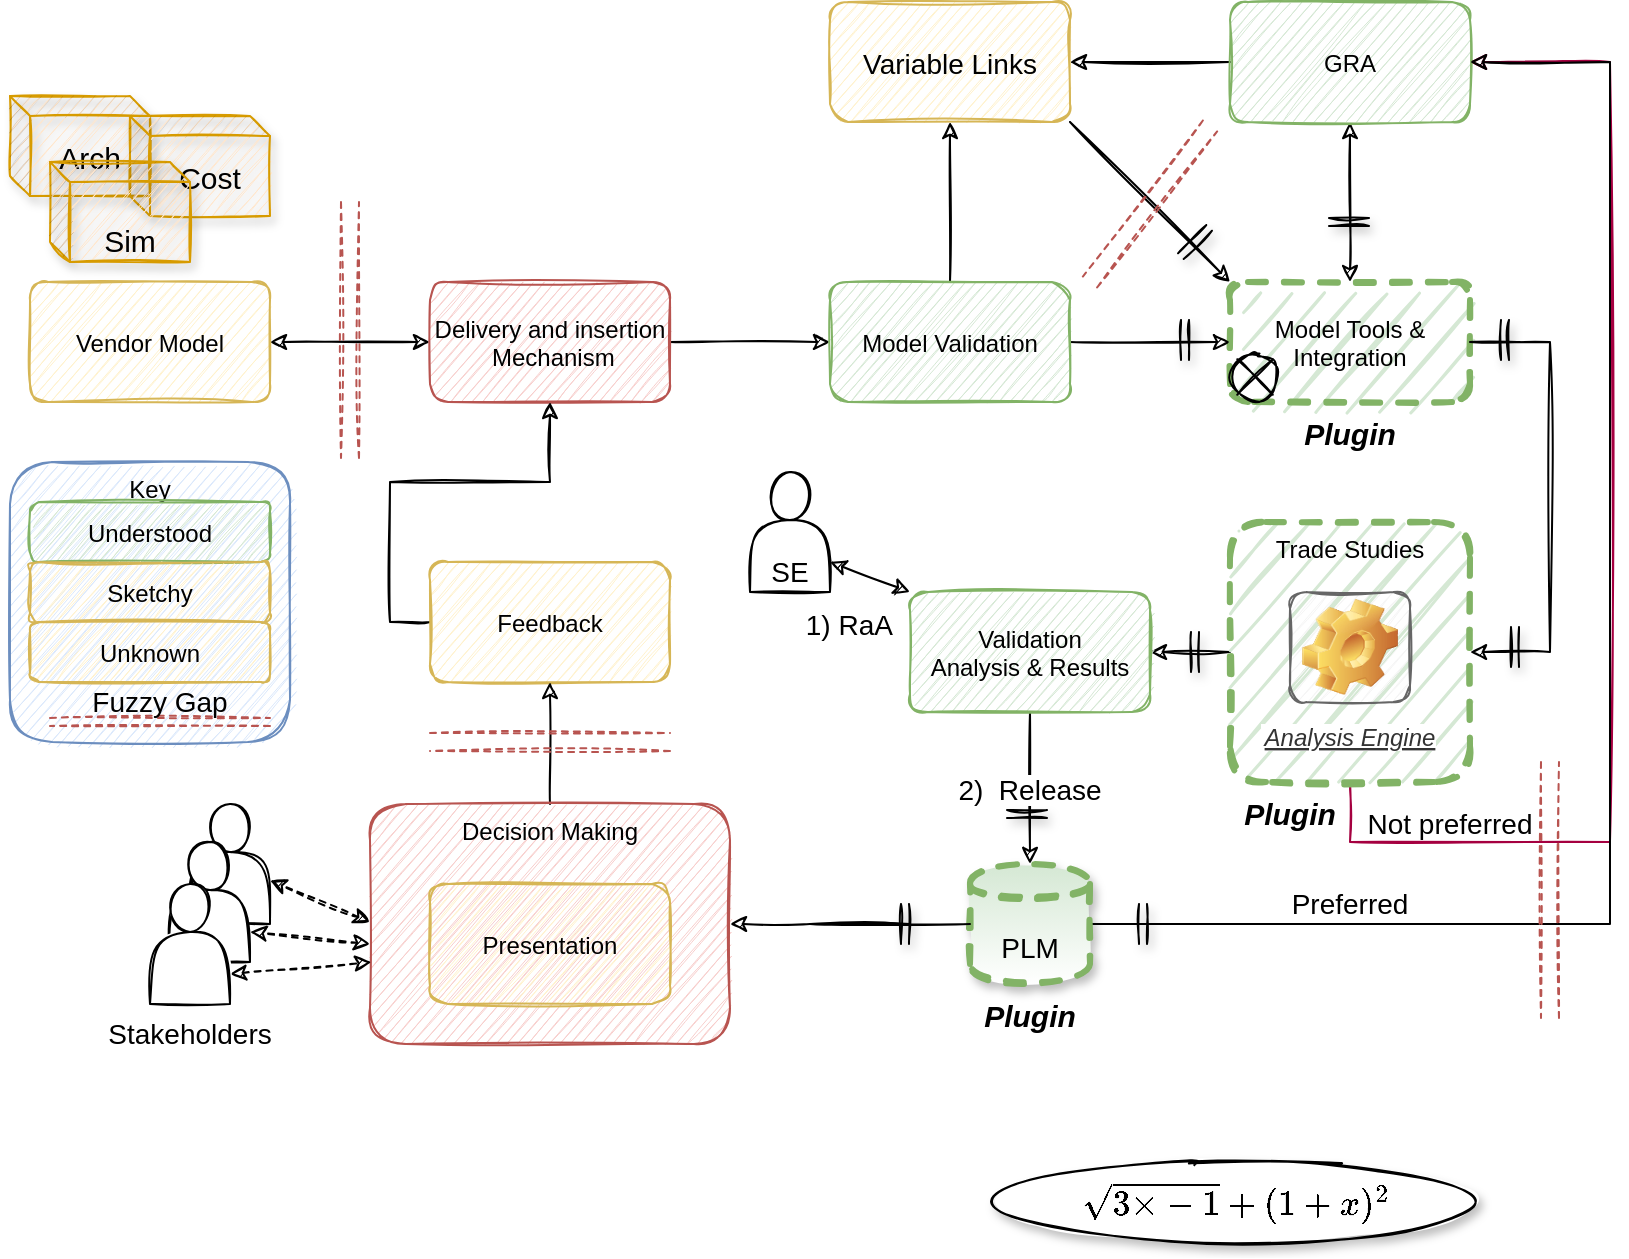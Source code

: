 <mxfile version="15.8.7" type="embed"><diagram id="q2ykQ4Qo8PlrupaQouNI" name="Page-1"><mxGraphModel dx="1633" dy="706" grid="1" gridSize="10" guides="1" tooltips="1" connect="1" arrows="1" fold="1" page="1" pageScale="1" pageWidth="1100" pageHeight="850" background="none" math="1" shadow="0"><root><mxCell id="0"/><mxCell id="1" parent="0"/><mxCell id="104" style="edgeStyle=none;rounded=1;sketch=1;orthogonalLoop=1;jettySize=auto;exitX=0;exitY=0;exitDx=0;exitDy=0;entryX=1;entryY=1;entryDx=0;entryDy=0;labelBackgroundColor=none;fontSize=12;startArrow=classic;startFill=1;endArrow=none;endFill=0;strokeWidth=1;" edge="1" parent="1" source="40" target="89"><mxGeometry relative="1" as="geometry"/></mxCell><mxCell id="40" value="Model Tools &amp; &#10;Integration" style="rounded=1;sketch=1;glass=0;shadow=0;fillColor=#d5e8d4;strokeColor=#82b366;strokeWidth=3;dashed=1;" vertex="1" parent="1"><mxGeometry x="760" y="290" width="120" height="60" as="geometry"/></mxCell><mxCell id="87" value="" style="shape=sumEllipse;perimeter=ellipsePerimeter;backgroundOutline=1;shadow=0;glass=0;sketch=1;fontSize=14;fillColor=none;" vertex="1" parent="1"><mxGeometry x="760" y="325" width="25" height="25" as="geometry"/></mxCell><mxCell id="37" value="" style="edgeStyle=orthogonalEdgeStyle;rounded=0;sketch=1;orthogonalLoop=1;jettySize=auto;startArrow=classic;startFill=1;" edge="1" parent="1" source="35" target="36"><mxGeometry relative="1" as="geometry"/></mxCell><mxCell id="35" value="Vendor Model" style="rounded=1;sketch=1;glass=0;shadow=0;fillColor=#fff2cc;strokeColor=#d6b656;" vertex="1" parent="1"><mxGeometry x="160" y="290" width="120" height="60" as="geometry"/></mxCell><mxCell id="39" value="" style="edgeStyle=orthogonalEdgeStyle;rounded=0;sketch=1;orthogonalLoop=1;jettySize=auto;" edge="1" parent="1" source="36" target="38"><mxGeometry relative="1" as="geometry"/></mxCell><mxCell id="36" value="Delivery and insertion&#10; Mechanism" style="rounded=1;sketch=1;glass=0;shadow=0;fillColor=#f8cecc;strokeColor=#b85450;" vertex="1" parent="1"><mxGeometry x="360" y="290" width="120" height="60" as="geometry"/></mxCell><mxCell id="41" value="" style="edgeStyle=orthogonalEdgeStyle;rounded=0;sketch=1;orthogonalLoop=1;jettySize=auto;" edge="1" parent="1" source="38" target="40"><mxGeometry relative="1" as="geometry"/></mxCell><mxCell id="107" style="edgeStyle=none;rounded=1;sketch=1;orthogonalLoop=1;jettySize=auto;exitX=0.5;exitY=0;exitDx=0;exitDy=0;entryX=0.5;entryY=1;entryDx=0;entryDy=0;labelBackgroundColor=none;fontSize=12;startArrow=none;startFill=0;endArrow=classic;endFill=1;strokeWidth=1;" edge="1" parent="1" source="38" target="89"><mxGeometry relative="1" as="geometry"/></mxCell><mxCell id="38" value="Model Validation" style="rounded=1;sketch=1;glass=0;shadow=0;fillColor=#d5e8d4;strokeColor=#82b366;" vertex="1" parent="1"><mxGeometry x="560" y="290" width="120" height="60" as="geometry"/></mxCell><mxCell id="45" value="" style="edgeStyle=orthogonalEdgeStyle;rounded=0;sketch=1;orthogonalLoop=1;jettySize=auto;startArrow=classic;startFill=1;" edge="1" parent="1" source="40" target="44"><mxGeometry relative="1" as="geometry"/></mxCell><mxCell id="59" style="edgeStyle=orthogonalEdgeStyle;rounded=0;sketch=1;orthogonalLoop=1;jettySize=auto;exitX=1;exitY=0.5;exitDx=0;exitDy=0;entryX=1;entryY=0.5;entryDx=0;entryDy=0;startArrow=none;startFill=0;" edge="1" parent="1" source="40" target="42"><mxGeometry relative="1" as="geometry"><Array as="points"><mxPoint x="920" y="320"/><mxPoint x="920" y="475"/></Array></mxGeometry></mxCell><mxCell id="51" value="" style="edgeStyle=orthogonalEdgeStyle;rounded=0;sketch=1;orthogonalLoop=1;jettySize=auto;startArrow=none;startFill=0;" edge="1" parent="1" source="42" target="50"><mxGeometry relative="1" as="geometry"/></mxCell><mxCell id="99" value="Not preferred" style="edgeStyle=orthogonalEdgeStyle;rounded=0;sketch=1;orthogonalLoop=1;jettySize=auto;exitX=0.5;exitY=1;exitDx=0;exitDy=0;labelBackgroundColor=none;fontSize=14;startArrow=none;startFill=0;endArrow=classic;endFill=1;strokeWidth=1;fillColor=#d80073;strokeColor=#A50040;" edge="1" parent="1" source="42"><mxGeometry x="-0.742" y="10" relative="1" as="geometry"><mxPoint x="880" y="180" as="targetPoint"/><Array as="points"><mxPoint x="820" y="570"/><mxPoint x="950" y="570"/><mxPoint x="950" y="180"/></Array><mxPoint as="offset"/></mxGeometry></mxCell><mxCell id="42" value="Trade Studies" style="rounded=1;sketch=1;glass=0;shadow=0;fillColor=#d5e8d4;strokeColor=#82b366;verticalAlign=top;strokeWidth=3;dashed=1;" vertex="1" parent="1"><mxGeometry x="760" y="410" width="120" height="130" as="geometry"/></mxCell><mxCell id="105" style="edgeStyle=none;rounded=1;sketch=1;orthogonalLoop=1;jettySize=auto;exitX=0;exitY=0.5;exitDx=0;exitDy=0;entryX=1;entryY=0.5;entryDx=0;entryDy=0;labelBackgroundColor=none;fontSize=12;startArrow=none;startFill=0;endArrow=classic;endFill=1;strokeWidth=1;" edge="1" parent="1" source="44" target="89"><mxGeometry relative="1" as="geometry"/></mxCell><mxCell id="44" value="GRA" style="rounded=1;sketch=1;glass=0;shadow=0;fillColor=#d5e8d4;strokeColor=#82b366;" vertex="1" parent="1"><mxGeometry x="760" y="150" width="120" height="60" as="geometry"/></mxCell><mxCell id="88" value="2)  Release" style="edgeStyle=orthogonalEdgeStyle;rounded=0;sketch=1;orthogonalLoop=1;jettySize=auto;entryX=0.5;entryY=0;entryDx=0;entryDy=0;fontSize=14;startArrow=none;startFill=0;endArrow=classic;endFill=1;strokeWidth=1;" edge="1" parent="1" source="50" target="81"><mxGeometry relative="1" as="geometry"/></mxCell><mxCell id="92" value="1) RaA" style="rounded=0;sketch=1;orthogonalLoop=1;jettySize=auto;exitX=0;exitY=0;exitDx=0;exitDy=0;entryX=1;entryY=0.75;entryDx=0;entryDy=0;labelBackgroundColor=none;fontSize=14;startArrow=classic;startFill=1;endArrow=classic;endFill=1;strokeWidth=1;" edge="1" parent="1" source="50" target="91"><mxGeometry x="0.069" y="25" relative="1" as="geometry"><mxPoint as="offset"/></mxGeometry></mxCell><mxCell id="50" value="Validation&#10;Analysis &amp; Results" style="rounded=1;sketch=1;glass=0;shadow=0;fillColor=#d5e8d4;strokeColor=#82b366;" vertex="1" parent="1"><mxGeometry x="600" y="445" width="120" height="60" as="geometry"/></mxCell><mxCell id="58" style="edgeStyle=orthogonalEdgeStyle;rounded=0;sketch=1;orthogonalLoop=1;jettySize=auto;exitX=0;exitY=0.5;exitDx=0;exitDy=0;entryX=0.5;entryY=1;entryDx=0;entryDy=0;startArrow=none;startFill=0;" edge="1" parent="1" source="52" target="36"><mxGeometry relative="1" as="geometry"/></mxCell><mxCell id="52" value="Feedback" style="rounded=1;sketch=1;glass=0;shadow=0;fillColor=#fff2cc;strokeColor=#d6b656;" vertex="1" parent="1"><mxGeometry x="360" y="430" width="120" height="60" as="geometry"/></mxCell><mxCell id="64" style="edgeStyle=orthogonalEdgeStyle;rounded=0;sketch=1;orthogonalLoop=1;jettySize=auto;exitX=0.5;exitY=0;exitDx=0;exitDy=0;entryX=0.5;entryY=1;entryDx=0;entryDy=0;startArrow=none;startFill=0;" edge="1" parent="1" source="62" target="52"><mxGeometry relative="1" as="geometry"/></mxCell><mxCell id="62" value="Decision Making" style="rounded=1;sketch=1;glass=0;shadow=0;fillColor=#f8cecc;strokeColor=#b85450;verticalAlign=top;" vertex="1" parent="1"><mxGeometry x="330" y="551" width="180" height="120" as="geometry"/></mxCell><mxCell id="65" value="" style="shape=link;rounded=0;sketch=1;startArrow=none;startFill=0;fillColor=#f8cecc;strokeColor=#b85450;dashed=1;width=-9;" edge="1" parent="1"><mxGeometry width="100" relative="1" as="geometry"><mxPoint x="320" y="378" as="sourcePoint"/><mxPoint x="320" y="250" as="targetPoint"/></mxGeometry></mxCell><mxCell id="67" value="" style="shape=link;rounded=0;sketch=1;startArrow=none;startFill=0;fillColor=#f8cecc;strokeColor=#b85450;dashed=1;width=9;" edge="1" parent="1"><mxGeometry width="100" relative="1" as="geometry"><mxPoint x="360" y="520" as="sourcePoint"/><mxPoint x="480" y="520" as="targetPoint"/></mxGeometry></mxCell><mxCell id="80" style="rounded=0;sketch=1;orthogonalLoop=1;jettySize=auto;dashed=1;fontSize=14;startArrow=classic;startFill=1;strokeWidth=1;" edge="1" parent="1" target="79"><mxGeometry relative="1" as="geometry"><mxPoint x="330" y="610" as="sourcePoint"/></mxGeometry></mxCell><mxCell id="95" style="edgeStyle=none;rounded=0;sketch=1;orthogonalLoop=1;jettySize=auto;entryX=1;entryY=0.75;entryDx=0;entryDy=0;labelBackgroundColor=none;fontSize=14;startArrow=classic;startFill=1;endArrow=classic;endFill=1;strokeWidth=1;dashed=1;" edge="1" parent="1" target="93"><mxGeometry relative="1" as="geometry"><mxPoint x="330" y="621" as="sourcePoint"/></mxGeometry></mxCell><mxCell id="73" value="Presentation" style="rounded=1;sketch=1;glass=0;shadow=0;fillColor=#fff2cc;strokeColor=#d6b656;" vertex="1" parent="1"><mxGeometry x="360" y="591" width="120" height="60" as="geometry"/></mxCell><mxCell id="79" value="" style="shape=actor;shadow=0;glass=0;sketch=1;fontSize=14;" vertex="1" parent="1"><mxGeometry x="240" y="551" width="40" height="60" as="geometry"/></mxCell><mxCell id="83" style="edgeStyle=orthogonalEdgeStyle;rounded=0;sketch=1;orthogonalLoop=1;jettySize=auto;exitX=0;exitY=0.5;exitDx=0;exitDy=0;entryX=1;entryY=0.5;entryDx=0;entryDy=0;fontSize=14;startArrow=none;startFill=0;strokeWidth=1;" edge="1" parent="1" source="117" target="62"><mxGeometry relative="1" as="geometry"><Array as="points"><mxPoint x="550" y="611"/></Array></mxGeometry></mxCell><mxCell id="85" value="Preferred" style="edgeStyle=orthogonalEdgeStyle;rounded=0;sketch=1;orthogonalLoop=1;jettySize=auto;exitX=1;exitY=0.5;exitDx=0;exitDy=0;entryX=1;entryY=0.5;entryDx=0;entryDy=0;fontSize=14;startArrow=none;startFill=0;endArrow=classic;endFill=1;strokeWidth=1;" edge="1" parent="1" source="81" target="44"><mxGeometry x="-0.658" y="11" relative="1" as="geometry"><Array as="points"><mxPoint x="950" y="611"/><mxPoint x="950" y="180"/></Array><mxPoint as="offset"/></mxGeometry></mxCell><mxCell id="81" value="PLM" style="shape=datastore;shadow=1;glass=0;sketch=1;fontSize=14;fillColor=#d5e8d4;strokeColor=#82b366;strokeWidth=3;gradientColor=#ffffff;dashed=1;" vertex="1" parent="1"><mxGeometry x="630" y="581" width="60" height="60" as="geometry"/></mxCell><mxCell id="84" value="Analysis Engine" style="icon;image=img/clipart/Gear_128x128.png;shadow=0;glass=0;sketch=1;fontSize=12;fillColor=#f5f5f5;fontColor=#333333;strokeColor=#666666;fontStyle=6" vertex="1" parent="1"><mxGeometry x="790" y="445" width="60" height="55" as="geometry"/></mxCell><mxCell id="89" value="Variable Links" style="rounded=1;shadow=0;glass=0;sketch=1;fontSize=14;fillColor=#fff2cc;strokeColor=#d6b656;" vertex="1" parent="1"><mxGeometry x="560" y="150" width="120" height="60" as="geometry"/></mxCell><mxCell id="90" value="" style="group" vertex="1" connectable="0" parent="1"><mxGeometry x="150" y="380" width="140" height="140" as="geometry"/></mxCell><mxCell id="68" value="Key" style="rounded=1;sketch=1;glass=0;shadow=0;fillColor=#dae8fc;strokeColor=#6c8ebf;verticalAlign=top;" vertex="1" parent="90"><mxGeometry width="140" height="140" as="geometry"/></mxCell><mxCell id="69" value="Understood" style="rounded=1;sketch=1;glass=0;shadow=0;fillColor=#d5e8d4;strokeColor=#82b366;" vertex="1" parent="90"><mxGeometry x="10" y="20" width="120" height="30" as="geometry"/></mxCell><mxCell id="70" value="Sketchy" style="rounded=1;sketch=1;glass=0;shadow=0;fillColor=#fff2cc;strokeColor=#d6b656;" vertex="1" parent="90"><mxGeometry x="10" y="50" width="120" height="30" as="geometry"/></mxCell><mxCell id="71" value="Unknown" style="rounded=1;sketch=1;glass=0;shadow=0;fillColor=#fff2cc;strokeColor=#d6b656;" vertex="1" parent="90"><mxGeometry x="10" y="80" width="120" height="30" as="geometry"/></mxCell><mxCell id="72" value="Fuzzy Gap" style="shape=link;rounded=0;sketch=1;startArrow=none;startFill=0;fillColor=#f8cecc;strokeColor=#b85450;dashed=1;fontSize=14;labelBackgroundColor=none;verticalAlign=bottom;" edge="1" parent="90"><mxGeometry width="100" relative="1" as="geometry"><mxPoint x="130" y="130" as="sourcePoint"/><mxPoint x="20" y="130" as="targetPoint"/></mxGeometry></mxCell><mxCell id="91" value="SE" style="shape=actor;shadow=0;glass=0;sketch=1;fontSize=14;verticalAlign=bottom;" vertex="1" parent="1"><mxGeometry x="520" y="385" width="40" height="60" as="geometry"/></mxCell><mxCell id="93" value="" style="shape=actor;shadow=0;glass=0;sketch=1;fontSize=14;" vertex="1" parent="1"><mxGeometry x="230" y="570" width="40" height="60" as="geometry"/></mxCell><mxCell id="96" style="edgeStyle=none;rounded=0;sketch=1;orthogonalLoop=1;jettySize=auto;exitX=1;exitY=0.75;exitDx=0;exitDy=0;entryX=0.004;entryY=0.659;entryDx=0;entryDy=0;entryPerimeter=0;dashed=1;labelBackgroundColor=none;fontSize=14;startArrow=classic;startFill=1;endArrow=classic;endFill=1;strokeWidth=1;" edge="1" parent="1" source="94" target="62"><mxGeometry relative="1" as="geometry"/></mxCell><mxCell id="94" value="Stakeholders" style="shape=actor;shadow=0;glass=0;sketch=1;fontSize=14;verticalAlign=top;horizontal=1;labelPosition=center;verticalLabelPosition=bottom;align=center;" vertex="1" parent="1"><mxGeometry x="220" y="591" width="40" height="60" as="geometry"/></mxCell><mxCell id="100" value="" style="shape=link;rounded=0;sketch=1;startArrow=none;startFill=0;fillColor=#f8cecc;strokeColor=#b85450;dashed=1;width=-9;" edge="1" parent="1"><mxGeometry width="100" relative="1" as="geometry"><mxPoint x="920" y="658" as="sourcePoint"/><mxPoint x="920" y="530" as="targetPoint"/></mxGeometry></mxCell><mxCell id="106" value="" style="shape=link;rounded=0;sketch=1;startArrow=none;startFill=0;fillColor=#f8cecc;strokeColor=#b85450;dashed=1;width=-9;" edge="1" parent="1"><mxGeometry width="100" relative="1" as="geometry"><mxPoint x="690" y="290" as="sourcePoint"/><mxPoint x="750" y="212" as="targetPoint"/></mxGeometry></mxCell><mxCell id="114" value="Plugin" style="text;strokeColor=none;fillColor=none;align=center;verticalAlign=middle;rounded=0;shadow=1;glass=0;dashed=1;sketch=1;fillStyle=cross-hatch;fontSize=15;fontStyle=3" vertex="1" parent="1"><mxGeometry x="630" y="641" width="60" height="30" as="geometry"/></mxCell><mxCell id="115" value="Plugin" style="text;strokeColor=none;fillColor=none;align=center;verticalAlign=middle;rounded=0;shadow=1;glass=0;dashed=1;sketch=1;fillStyle=cross-hatch;fontSize=15;fontStyle=3" vertex="1" parent="1"><mxGeometry x="760" y="540" width="60" height="30" as="geometry"/></mxCell><mxCell id="116" value="Plugin" style="text;strokeColor=none;fillColor=none;align=center;verticalAlign=middle;rounded=0;shadow=1;glass=0;dashed=1;sketch=1;fillStyle=cross-hatch;fontSize=15;strokeWidth=1;fontStyle=3" vertex="1" parent="1"><mxGeometry x="790" y="350" width="60" height="30" as="geometry"/></mxCell><mxCell id="117" value="" style="verticalLabelPosition=bottom;align=center;dashed=0;verticalAlign=top;shape=mxgraph.pid.piping.double_flange;pointerEvents=1;shadow=1;glass=0;sketch=1;fillStyle=cross-hatch;fontSize=15;strokeWidth=1;fillColor=default;gradientColor=#ffffff;" vertex="1" parent="1"><mxGeometry x="595" y="601" width="5" height="20" as="geometry"/></mxCell><mxCell id="119" value="" style="edgeStyle=orthogonalEdgeStyle;rounded=0;sketch=1;orthogonalLoop=1;jettySize=auto;exitX=0;exitY=0.5;exitDx=0;exitDy=0;entryX=1;entryY=0.5;entryDx=0;entryDy=0;fontSize=14;startArrow=none;startFill=0;strokeWidth=1;endArrow=none;" edge="1" parent="1" source="81" target="117"><mxGeometry relative="1" as="geometry"><mxPoint x="630" y="611" as="sourcePoint"/><mxPoint x="510" y="611" as="targetPoint"/><Array as="points"><mxPoint x="550" y="611"/></Array></mxGeometry></mxCell><mxCell id="120" value="" style="verticalLabelPosition=bottom;align=center;dashed=0;verticalAlign=top;shape=mxgraph.pid.piping.double_flange;pointerEvents=1;shadow=1;glass=0;sketch=1;fillStyle=cross-hatch;fontSize=15;strokeWidth=1;fillColor=default;gradientColor=#ffffff;" vertex="1" parent="1"><mxGeometry x="714" y="601" width="5" height="20" as="geometry"/></mxCell><mxCell id="123" value="" style="verticalLabelPosition=bottom;align=center;dashed=0;verticalAlign=top;shape=mxgraph.pid.piping.double_flange;pointerEvents=1;shadow=1;glass=0;sketch=1;fillStyle=cross-hatch;fontSize=15;strokeWidth=1;fillColor=default;gradientColor=#ffffff;" vertex="1" parent="1"><mxGeometry x="740" y="465" width="5" height="20" as="geometry"/></mxCell><mxCell id="125" value="" style="verticalLabelPosition=bottom;align=center;dashed=0;verticalAlign=top;shape=mxgraph.pid.piping.double_flange;pointerEvents=1;shadow=1;glass=0;sketch=1;fillStyle=cross-hatch;fontSize=15;strokeWidth=1;fillColor=default;gradientColor=#ffffff;" vertex="1" parent="1"><mxGeometry x="900" y="462.5" width="5" height="20" as="geometry"/></mxCell><mxCell id="126" value="" style="verticalLabelPosition=bottom;align=center;dashed=0;verticalAlign=top;shape=mxgraph.pid.piping.double_flange;pointerEvents=1;shadow=1;glass=0;sketch=1;fillStyle=cross-hatch;fontSize=15;strokeWidth=1;fillColor=default;gradientColor=#ffffff;" vertex="1" parent="1"><mxGeometry x="895" y="309" width="5" height="20" as="geometry"/></mxCell><mxCell id="127" value="" style="verticalLabelPosition=bottom;align=center;dashed=0;verticalAlign=top;shape=mxgraph.pid.piping.double_flange;pointerEvents=1;shadow=1;glass=0;sketch=1;fillStyle=cross-hatch;fontSize=15;strokeWidth=1;fillColor=default;gradientColor=#ffffff;" vertex="1" parent="1"><mxGeometry x="735" y="309" width="5" height="20" as="geometry"/></mxCell><mxCell id="128" value="" style="verticalLabelPosition=bottom;align=center;dashed=0;verticalAlign=top;shape=mxgraph.pid.piping.double_flange;pointerEvents=1;shadow=1;glass=0;sketch=1;fillStyle=cross-hatch;fontSize=15;strokeWidth=1;fillColor=default;gradientColor=#ffffff;rotation=90;" vertex="1" parent="1"><mxGeometry x="817" y="250" width="5" height="20" as="geometry"/></mxCell><mxCell id="130" value="" style="verticalLabelPosition=bottom;align=center;dashed=0;verticalAlign=top;shape=mxgraph.pid.piping.double_flange;pointerEvents=1;shadow=1;glass=0;sketch=1;fillStyle=cross-hatch;fontSize=15;strokeWidth=1;fillColor=default;gradientColor=#ffffff;rotation=45;" vertex="1" parent="1"><mxGeometry x="740" y="260" width="5" height="20" as="geometry"/></mxCell><mxCell id="137" value="" style="group;verticalAlign=top;" vertex="1" connectable="0" parent="1"><mxGeometry x="150" y="197" width="130" height="83" as="geometry"/></mxCell><mxCell id="133" value="Arch" style="shape=cube;boundedLbl=1;backgroundOutline=1;darkOpacity=0.05;darkOpacity2=0.1;shadow=1;glass=0;sketch=1;fillStyle=auto;fontSize=15;strokeWidth=1;fillColor=#ffe6cc;labelBackgroundColor=none;strokeColor=#d79b00;size=10;verticalAlign=middle;labelPosition=center;verticalLabelPosition=middle;align=center;" vertex="1" parent="137"><mxGeometry width="70" height="50" as="geometry"/></mxCell><mxCell id="136" value="Cost" style="shape=cube;boundedLbl=1;backgroundOutline=1;darkOpacity=0.05;darkOpacity2=0.1;shadow=1;glass=0;sketch=1;fillStyle=auto;fontSize=15;strokeWidth=1;fillColor=#ffe6cc;labelBackgroundColor=none;strokeColor=#d79b00;size=10;verticalAlign=middle;labelPosition=center;verticalLabelPosition=middle;align=center;" vertex="1" parent="137"><mxGeometry x="60" y="10" width="70" height="50" as="geometry"/></mxCell><mxCell id="134" value="Sim" style="shape=cube;boundedLbl=1;backgroundOutline=1;darkOpacity=0.05;darkOpacity2=0.1;shadow=1;glass=0;sketch=1;fillStyle=auto;fontSize=15;strokeWidth=1;fillColor=#ffe6cc;labelBackgroundColor=none;strokeColor=#d79b00;size=10;verticalAlign=bottom;" vertex="1" parent="137"><mxGeometry x="20" y="33" width="70" height="50" as="geometry"/></mxCell><mxCell id="138" value="" style="verticalLabelPosition=bottom;align=center;dashed=0;verticalAlign=top;shape=mxgraph.pid.piping.double_flange;pointerEvents=1;shadow=1;glass=0;sketch=1;fillStyle=cross-hatch;fontSize=15;strokeWidth=1;fillColor=default;gradientColor=#ffffff;rotation=90;" vertex="1" parent="1"><mxGeometry x="656" y="546" width="5" height="20" as="geometry"/></mxCell><UserObject label="\(\sqrt{3×-1}+(1+x)^2\)" treeRoot="1" id="144"><mxCell style="ellipse;align=center;collapsible=0;container=1;recursiveResize=0;shadow=1;glass=0;labelBackgroundColor=none;sketch=1;fillStyle=auto;fontSize=15;fontColor=#000000;strokeWidth=1;fillColor=default;gradientColor=none;labelBorderColor=none;whiteSpace=wrap;" vertex="1" parent="1"><mxGeometry x="645" y="730" width="235" height="40" as="geometry"/></mxCell></UserObject></root></mxGraphModel></diagram></mxfile>